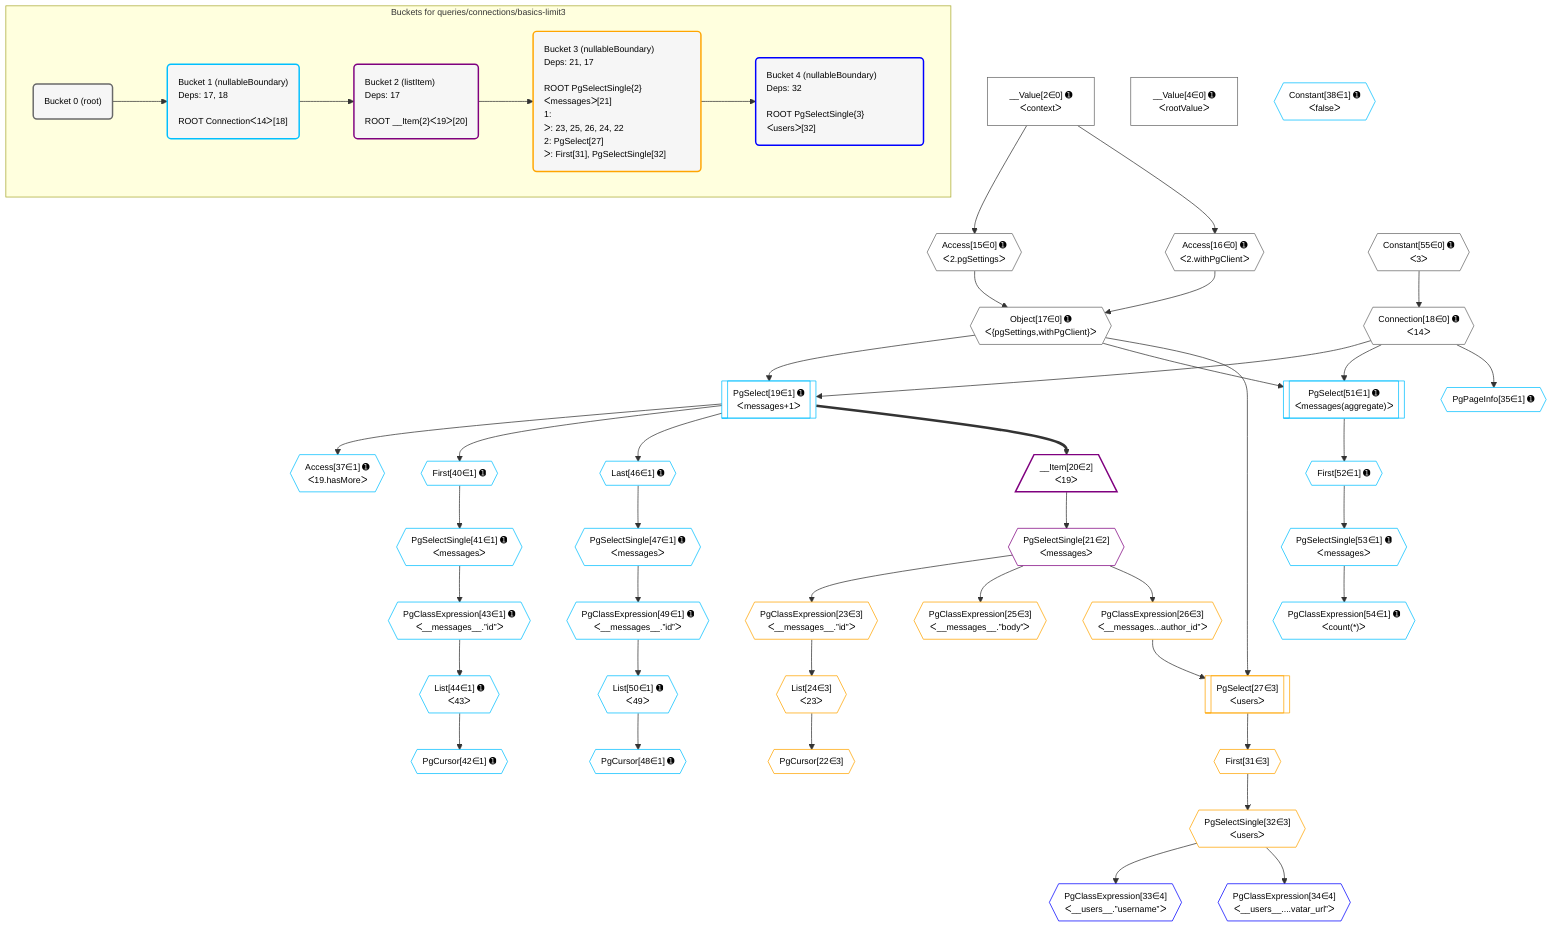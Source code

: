%%{init: {'themeVariables': { 'fontSize': '12px'}}}%%
graph TD
    classDef path fill:#eee,stroke:#000,color:#000
    classDef plan fill:#fff,stroke-width:1px,color:#000
    classDef itemplan fill:#fff,stroke-width:2px,color:#000
    classDef unbatchedplan fill:#dff,stroke-width:1px,color:#000
    classDef sideeffectplan fill:#fcc,stroke-width:2px,color:#000
    classDef bucket fill:#f6f6f6,color:#000,stroke-width:2px,text-align:left


    %% plan dependencies
    Object17{{"Object[17∈0] ➊<br />ᐸ{pgSettings,withPgClient}ᐳ"}}:::plan
    Access15{{"Access[15∈0] ➊<br />ᐸ2.pgSettingsᐳ"}}:::plan
    Access16{{"Access[16∈0] ➊<br />ᐸ2.withPgClientᐳ"}}:::plan
    Access15 & Access16 --> Object17
    __Value2["__Value[2∈0] ➊<br />ᐸcontextᐳ"]:::plan
    __Value2 --> Access15
    __Value2 --> Access16
    Connection18{{"Connection[18∈0] ➊<br />ᐸ14ᐳ"}}:::plan
    Constant55{{"Constant[55∈0] ➊<br />ᐸ3ᐳ"}}:::plan
    Constant55 --> Connection18
    __Value4["__Value[4∈0] ➊<br />ᐸrootValueᐳ"]:::plan
    PgSelect19[["PgSelect[19∈1] ➊<br />ᐸmessages+1ᐳ"]]:::plan
    Object17 & Connection18 --> PgSelect19
    PgSelect51[["PgSelect[51∈1] ➊<br />ᐸmessages(aggregate)ᐳ"]]:::plan
    Object17 & Connection18 --> PgSelect51
    PgPageInfo35{{"PgPageInfo[35∈1] ➊"}}:::plan
    Connection18 --> PgPageInfo35
    Access37{{"Access[37∈1] ➊<br />ᐸ19.hasMoreᐳ"}}:::plan
    PgSelect19 --> Access37
    First40{{"First[40∈1] ➊"}}:::plan
    PgSelect19 --> First40
    PgSelectSingle41{{"PgSelectSingle[41∈1] ➊<br />ᐸmessagesᐳ"}}:::plan
    First40 --> PgSelectSingle41
    PgCursor42{{"PgCursor[42∈1] ➊"}}:::plan
    List44{{"List[44∈1] ➊<br />ᐸ43ᐳ"}}:::plan
    List44 --> PgCursor42
    PgClassExpression43{{"PgClassExpression[43∈1] ➊<br />ᐸ__messages__.”id”ᐳ"}}:::plan
    PgSelectSingle41 --> PgClassExpression43
    PgClassExpression43 --> List44
    Last46{{"Last[46∈1] ➊"}}:::plan
    PgSelect19 --> Last46
    PgSelectSingle47{{"PgSelectSingle[47∈1] ➊<br />ᐸmessagesᐳ"}}:::plan
    Last46 --> PgSelectSingle47
    PgCursor48{{"PgCursor[48∈1] ➊"}}:::plan
    List50{{"List[50∈1] ➊<br />ᐸ49ᐳ"}}:::plan
    List50 --> PgCursor48
    PgClassExpression49{{"PgClassExpression[49∈1] ➊<br />ᐸ__messages__.”id”ᐳ"}}:::plan
    PgSelectSingle47 --> PgClassExpression49
    PgClassExpression49 --> List50
    First52{{"First[52∈1] ➊"}}:::plan
    PgSelect51 --> First52
    PgSelectSingle53{{"PgSelectSingle[53∈1] ➊<br />ᐸmessagesᐳ"}}:::plan
    First52 --> PgSelectSingle53
    PgClassExpression54{{"PgClassExpression[54∈1] ➊<br />ᐸcount(*)ᐳ"}}:::plan
    PgSelectSingle53 --> PgClassExpression54
    Constant38{{"Constant[38∈1] ➊<br />ᐸfalseᐳ"}}:::plan
    __Item20[/"__Item[20∈2]<br />ᐸ19ᐳ"\]:::itemplan
    PgSelect19 ==> __Item20
    PgSelectSingle21{{"PgSelectSingle[21∈2]<br />ᐸmessagesᐳ"}}:::plan
    __Item20 --> PgSelectSingle21
    PgSelect27[["PgSelect[27∈3]<br />ᐸusersᐳ"]]:::plan
    PgClassExpression26{{"PgClassExpression[26∈3]<br />ᐸ__messages...author_id”ᐳ"}}:::plan
    Object17 & PgClassExpression26 --> PgSelect27
    PgCursor22{{"PgCursor[22∈3]"}}:::plan
    List24{{"List[24∈3]<br />ᐸ23ᐳ"}}:::plan
    List24 --> PgCursor22
    PgClassExpression23{{"PgClassExpression[23∈3]<br />ᐸ__messages__.”id”ᐳ"}}:::plan
    PgSelectSingle21 --> PgClassExpression23
    PgClassExpression23 --> List24
    PgClassExpression25{{"PgClassExpression[25∈3]<br />ᐸ__messages__.”body”ᐳ"}}:::plan
    PgSelectSingle21 --> PgClassExpression25
    PgSelectSingle21 --> PgClassExpression26
    First31{{"First[31∈3]"}}:::plan
    PgSelect27 --> First31
    PgSelectSingle32{{"PgSelectSingle[32∈3]<br />ᐸusersᐳ"}}:::plan
    First31 --> PgSelectSingle32
    PgClassExpression33{{"PgClassExpression[33∈4]<br />ᐸ__users__.”username”ᐳ"}}:::plan
    PgSelectSingle32 --> PgClassExpression33
    PgClassExpression34{{"PgClassExpression[34∈4]<br />ᐸ__users__....vatar_url”ᐳ"}}:::plan
    PgSelectSingle32 --> PgClassExpression34

    %% define steps

    subgraph "Buckets for queries/connections/basics-limit3"
    Bucket0("Bucket 0 (root)"):::bucket
    classDef bucket0 stroke:#696969
    class Bucket0,__Value2,__Value4,Access15,Access16,Object17,Connection18,Constant55 bucket0
    Bucket1("Bucket 1 (nullableBoundary)<br />Deps: 17, 18<br /><br />ROOT Connectionᐸ14ᐳ[18]"):::bucket
    classDef bucket1 stroke:#00bfff
    class Bucket1,PgSelect19,PgPageInfo35,Access37,Constant38,First40,PgSelectSingle41,PgCursor42,PgClassExpression43,List44,Last46,PgSelectSingle47,PgCursor48,PgClassExpression49,List50,PgSelect51,First52,PgSelectSingle53,PgClassExpression54 bucket1
    Bucket2("Bucket 2 (listItem)<br />Deps: 17<br /><br />ROOT __Item{2}ᐸ19ᐳ[20]"):::bucket
    classDef bucket2 stroke:#7f007f
    class Bucket2,__Item20,PgSelectSingle21 bucket2
    Bucket3("Bucket 3 (nullableBoundary)<br />Deps: 21, 17<br /><br />ROOT PgSelectSingle{2}ᐸmessagesᐳ[21]<br />1: <br />ᐳ: 23, 25, 26, 24, 22<br />2: PgSelect[27]<br />ᐳ: First[31], PgSelectSingle[32]"):::bucket
    classDef bucket3 stroke:#ffa500
    class Bucket3,PgCursor22,PgClassExpression23,List24,PgClassExpression25,PgClassExpression26,PgSelect27,First31,PgSelectSingle32 bucket3
    Bucket4("Bucket 4 (nullableBoundary)<br />Deps: 32<br /><br />ROOT PgSelectSingle{3}ᐸusersᐳ[32]"):::bucket
    classDef bucket4 stroke:#0000ff
    class Bucket4,PgClassExpression33,PgClassExpression34 bucket4
    Bucket0 --> Bucket1
    Bucket1 --> Bucket2
    Bucket2 --> Bucket3
    Bucket3 --> Bucket4
    end